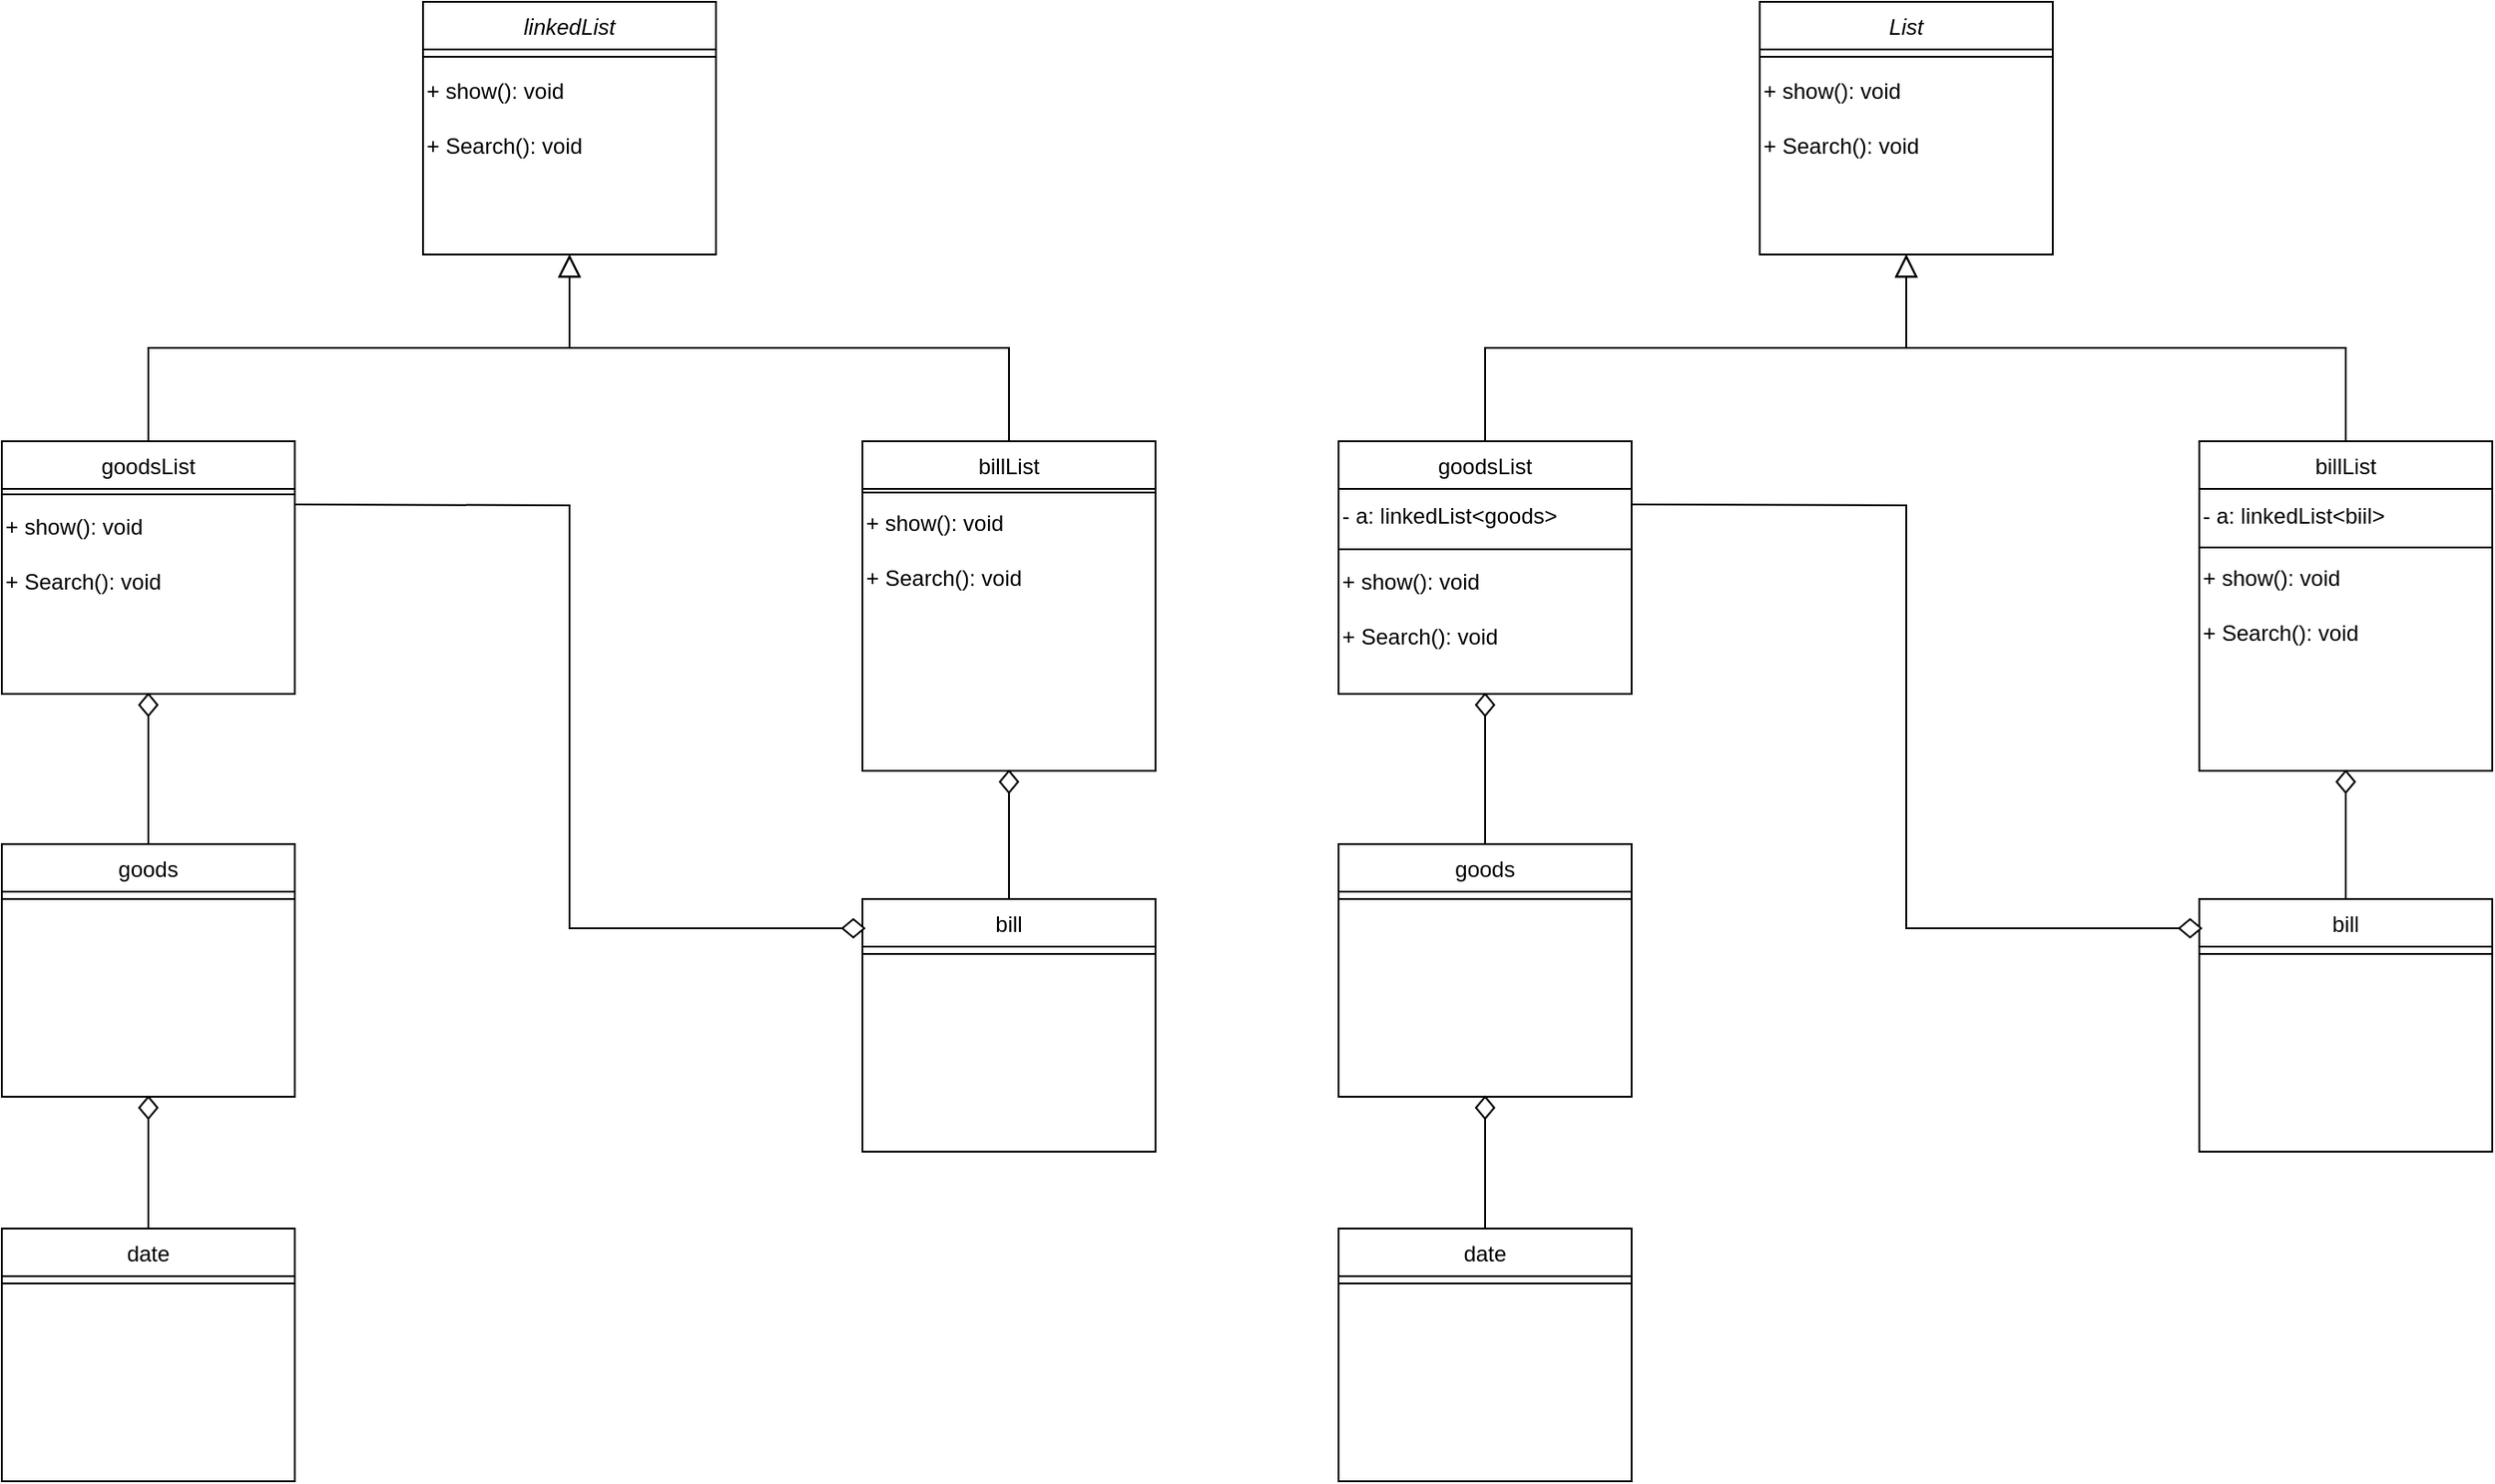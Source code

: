 <mxfile version="20.6.0" type="github">
  <diagram id="C5RBs43oDa-KdzZeNtuy" name="Page-1">
    <mxGraphModel dx="2035" dy="663" grid="1" gridSize="10" guides="1" tooltips="1" connect="1" arrows="1" fold="1" page="1" pageScale="1" pageWidth="827" pageHeight="1169" math="0" shadow="0">
      <root>
        <mxCell id="WIyWlLk6GJQsqaUBKTNV-0" />
        <mxCell id="WIyWlLk6GJQsqaUBKTNV-1" parent="WIyWlLk6GJQsqaUBKTNV-0" />
        <mxCell id="zkfFHV4jXpPFQw0GAbJ--0" value="List" style="swimlane;fontStyle=2;align=center;verticalAlign=top;childLayout=stackLayout;horizontal=1;startSize=26;horizontalStack=0;resizeParent=1;resizeLast=0;collapsible=1;marginBottom=0;rounded=0;shadow=0;strokeWidth=1;" parent="WIyWlLk6GJQsqaUBKTNV-1" vertex="1">
          <mxGeometry x="220" y="120" width="160" height="138" as="geometry">
            <mxRectangle x="230" y="140" width="160" height="26" as="alternateBounds" />
          </mxGeometry>
        </mxCell>
        <mxCell id="zkfFHV4jXpPFQw0GAbJ--4" value="" style="line;html=1;strokeWidth=1;align=left;verticalAlign=middle;spacingTop=-1;spacingLeft=3;spacingRight=3;rotatable=0;labelPosition=right;points=[];portConstraint=eastwest;" parent="zkfFHV4jXpPFQw0GAbJ--0" vertex="1">
          <mxGeometry y="26" width="160" height="8" as="geometry" />
        </mxCell>
        <mxCell id="1ag-65yC-xZQ9Hd99v2W-36" value="+ show(): void" style="text;html=1;align=left;verticalAlign=middle;resizable=0;points=[];autosize=1;strokeColor=none;fillColor=none;" vertex="1" parent="zkfFHV4jXpPFQw0GAbJ--0">
          <mxGeometry y="34" width="160" height="30" as="geometry" />
        </mxCell>
        <mxCell id="1ag-65yC-xZQ9Hd99v2W-44" value="+ Search(): void" style="text;html=1;align=left;verticalAlign=middle;resizable=0;points=[];autosize=1;strokeColor=none;fillColor=none;" vertex="1" parent="zkfFHV4jXpPFQw0GAbJ--0">
          <mxGeometry y="64" width="160" height="30" as="geometry" />
        </mxCell>
        <mxCell id="zkfFHV4jXpPFQw0GAbJ--6" value="goodsList" style="swimlane;fontStyle=0;align=center;verticalAlign=top;childLayout=stackLayout;horizontal=1;startSize=26;horizontalStack=0;resizeParent=1;resizeLast=0;collapsible=1;marginBottom=0;rounded=0;shadow=0;strokeWidth=1;" parent="WIyWlLk6GJQsqaUBKTNV-1" vertex="1">
          <mxGeometry x="-10" y="360" width="160" height="138" as="geometry">
            <mxRectangle x="130" y="380" width="160" height="26" as="alternateBounds" />
          </mxGeometry>
        </mxCell>
        <mxCell id="1ag-65yC-xZQ9Hd99v2W-32" value="- a: linkedList&amp;lt;goods&amp;gt;" style="text;html=1;align=left;verticalAlign=middle;resizable=0;points=[];autosize=1;strokeColor=none;fillColor=none;" vertex="1" parent="zkfFHV4jXpPFQw0GAbJ--6">
          <mxGeometry y="26" width="160" height="30" as="geometry" />
        </mxCell>
        <mxCell id="zkfFHV4jXpPFQw0GAbJ--9" value="" style="line;html=1;strokeWidth=1;align=left;verticalAlign=middle;spacingTop=-1;spacingLeft=3;spacingRight=3;rotatable=0;labelPosition=right;points=[];portConstraint=eastwest;" parent="zkfFHV4jXpPFQw0GAbJ--6" vertex="1">
          <mxGeometry y="56" width="160" height="6" as="geometry" />
        </mxCell>
        <mxCell id="1ag-65yC-xZQ9Hd99v2W-45" value="+ show(): void" style="text;html=1;align=left;verticalAlign=middle;resizable=0;points=[];autosize=1;strokeColor=none;fillColor=none;" vertex="1" parent="zkfFHV4jXpPFQw0GAbJ--6">
          <mxGeometry y="62" width="160" height="30" as="geometry" />
        </mxCell>
        <mxCell id="1ag-65yC-xZQ9Hd99v2W-48" value="+ Search(): void" style="text;html=1;align=left;verticalAlign=middle;resizable=0;points=[];autosize=1;strokeColor=none;fillColor=none;" vertex="1" parent="zkfFHV4jXpPFQw0GAbJ--6">
          <mxGeometry y="92" width="160" height="30" as="geometry" />
        </mxCell>
        <mxCell id="zkfFHV4jXpPFQw0GAbJ--12" value="" style="endArrow=block;endSize=10;endFill=0;shadow=0;strokeWidth=1;rounded=0;edgeStyle=elbowEdgeStyle;elbow=vertical;" parent="WIyWlLk6GJQsqaUBKTNV-1" source="zkfFHV4jXpPFQw0GAbJ--6" target="zkfFHV4jXpPFQw0GAbJ--0" edge="1">
          <mxGeometry width="160" relative="1" as="geometry">
            <mxPoint x="200" y="203" as="sourcePoint" />
            <mxPoint x="200" y="203" as="targetPoint" />
          </mxGeometry>
        </mxCell>
        <mxCell id="zkfFHV4jXpPFQw0GAbJ--13" value="billList" style="swimlane;fontStyle=0;align=center;verticalAlign=top;childLayout=stackLayout;horizontal=1;startSize=26;horizontalStack=0;resizeParent=1;resizeLast=0;collapsible=1;marginBottom=0;rounded=0;shadow=0;strokeWidth=1;" parent="WIyWlLk6GJQsqaUBKTNV-1" vertex="1">
          <mxGeometry x="460" y="360" width="160" height="180" as="geometry">
            <mxRectangle x="340" y="380" width="170" height="26" as="alternateBounds" />
          </mxGeometry>
        </mxCell>
        <mxCell id="1ag-65yC-xZQ9Hd99v2W-33" value="- a: linkedList&amp;lt;biil&amp;gt;" style="text;html=1;align=left;verticalAlign=middle;resizable=0;points=[];autosize=1;strokeColor=none;fillColor=none;" vertex="1" parent="zkfFHV4jXpPFQw0GAbJ--13">
          <mxGeometry y="26" width="160" height="30" as="geometry" />
        </mxCell>
        <mxCell id="zkfFHV4jXpPFQw0GAbJ--15" value="" style="line;html=1;strokeWidth=1;align=left;verticalAlign=middle;spacingTop=-1;spacingLeft=3;spacingRight=3;rotatable=0;labelPosition=right;points=[];portConstraint=eastwest;" parent="zkfFHV4jXpPFQw0GAbJ--13" vertex="1">
          <mxGeometry y="56" width="160" height="4" as="geometry" />
        </mxCell>
        <mxCell id="1ag-65yC-xZQ9Hd99v2W-46" value="+ show(): void" style="text;html=1;align=left;verticalAlign=middle;resizable=0;points=[];autosize=1;strokeColor=none;fillColor=none;" vertex="1" parent="zkfFHV4jXpPFQw0GAbJ--13">
          <mxGeometry y="60" width="160" height="30" as="geometry" />
        </mxCell>
        <mxCell id="1ag-65yC-xZQ9Hd99v2W-47" value="+ Search(): void" style="text;html=1;align=left;verticalAlign=middle;resizable=0;points=[];autosize=1;strokeColor=none;fillColor=none;" vertex="1" parent="zkfFHV4jXpPFQw0GAbJ--13">
          <mxGeometry y="90" width="160" height="30" as="geometry" />
        </mxCell>
        <mxCell id="zkfFHV4jXpPFQw0GAbJ--16" value="" style="endArrow=block;endSize=10;endFill=0;shadow=0;strokeWidth=1;rounded=0;edgeStyle=elbowEdgeStyle;elbow=vertical;" parent="WIyWlLk6GJQsqaUBKTNV-1" source="zkfFHV4jXpPFQw0GAbJ--13" target="zkfFHV4jXpPFQw0GAbJ--0" edge="1">
          <mxGeometry width="160" relative="1" as="geometry">
            <mxPoint x="210" y="373" as="sourcePoint" />
            <mxPoint x="310" y="271" as="targetPoint" />
          </mxGeometry>
        </mxCell>
        <mxCell id="1ag-65yC-xZQ9Hd99v2W-1" value="goods" style="swimlane;fontStyle=0;align=center;verticalAlign=top;childLayout=stackLayout;horizontal=1;startSize=26;horizontalStack=0;resizeParent=1;resizeLast=0;collapsible=1;marginBottom=0;rounded=0;shadow=0;strokeWidth=1;" vertex="1" parent="WIyWlLk6GJQsqaUBKTNV-1">
          <mxGeometry x="-10" y="580" width="160" height="138" as="geometry">
            <mxRectangle x="130" y="380" width="160" height="26" as="alternateBounds" />
          </mxGeometry>
        </mxCell>
        <mxCell id="1ag-65yC-xZQ9Hd99v2W-2" value="" style="line;html=1;strokeWidth=1;align=left;verticalAlign=middle;spacingTop=-1;spacingLeft=3;spacingRight=3;rotatable=0;labelPosition=right;points=[];portConstraint=eastwest;" vertex="1" parent="1ag-65yC-xZQ9Hd99v2W-1">
          <mxGeometry y="26" width="160" height="8" as="geometry" />
        </mxCell>
        <mxCell id="1ag-65yC-xZQ9Hd99v2W-3" value="bill" style="swimlane;fontStyle=0;align=center;verticalAlign=top;childLayout=stackLayout;horizontal=1;startSize=26;horizontalStack=0;resizeParent=1;resizeLast=0;collapsible=1;marginBottom=0;rounded=0;shadow=0;strokeWidth=1;" vertex="1" parent="WIyWlLk6GJQsqaUBKTNV-1">
          <mxGeometry x="460" y="610" width="160" height="138" as="geometry">
            <mxRectangle x="130" y="380" width="160" height="26" as="alternateBounds" />
          </mxGeometry>
        </mxCell>
        <mxCell id="1ag-65yC-xZQ9Hd99v2W-4" value="" style="line;html=1;strokeWidth=1;align=left;verticalAlign=middle;spacingTop=-1;spacingLeft=3;spacingRight=3;rotatable=0;labelPosition=right;points=[];portConstraint=eastwest;" vertex="1" parent="1ag-65yC-xZQ9Hd99v2W-3">
          <mxGeometry y="26" width="160" height="8" as="geometry" />
        </mxCell>
        <mxCell id="1ag-65yC-xZQ9Hd99v2W-17" value="" style="rhombus;whiteSpace=wrap;html=1;" vertex="1" parent="WIyWlLk6GJQsqaUBKTNV-1">
          <mxGeometry x="65" y="498" width="10" height="12" as="geometry" />
        </mxCell>
        <mxCell id="1ag-65yC-xZQ9Hd99v2W-19" value="" style="endArrow=none;html=1;rounded=0;exitX=0.5;exitY=0;exitDx=0;exitDy=0;" edge="1" parent="WIyWlLk6GJQsqaUBKTNV-1" source="1ag-65yC-xZQ9Hd99v2W-1">
          <mxGeometry width="50" height="50" relative="1" as="geometry">
            <mxPoint x="20" y="540" as="sourcePoint" />
            <mxPoint x="70" y="520" as="targetPoint" />
            <Array as="points">
              <mxPoint x="70" y="520" />
              <mxPoint x="70" y="510" />
            </Array>
          </mxGeometry>
        </mxCell>
        <mxCell id="1ag-65yC-xZQ9Hd99v2W-22" value="" style="rhombus;whiteSpace=wrap;html=1;" vertex="1" parent="WIyWlLk6GJQsqaUBKTNV-1">
          <mxGeometry x="535" y="540" width="10" height="12" as="geometry" />
        </mxCell>
        <mxCell id="1ag-65yC-xZQ9Hd99v2W-23" value="" style="edgeStyle=orthogonalEdgeStyle;rounded=0;orthogonalLoop=1;jettySize=auto;html=1;exitX=0.5;exitY=0;exitDx=0;exitDy=0;entryX=0.5;entryY=1;entryDx=0;entryDy=0;endArrow=none;" edge="1" parent="WIyWlLk6GJQsqaUBKTNV-1" source="1ag-65yC-xZQ9Hd99v2W-3" target="1ag-65yC-xZQ9Hd99v2W-22">
          <mxGeometry relative="1" as="geometry">
            <mxPoint x="540" y="516" as="sourcePoint" />
            <mxPoint x="540" y="430" as="targetPoint" />
          </mxGeometry>
        </mxCell>
        <mxCell id="1ag-65yC-xZQ9Hd99v2W-25" value="" style="rhombus;whiteSpace=wrap;html=1;rotation=-90;" vertex="1" parent="WIyWlLk6GJQsqaUBKTNV-1">
          <mxGeometry x="450" y="620" width="10" height="12" as="geometry" />
        </mxCell>
        <mxCell id="1ag-65yC-xZQ9Hd99v2W-31" value="" style="endArrow=none;html=1;rounded=0;entryX=0.5;entryY=0;entryDx=0;entryDy=0;exitX=1;exitY=0.25;exitDx=0;exitDy=0;" edge="1" parent="WIyWlLk6GJQsqaUBKTNV-1" source="zkfFHV4jXpPFQw0GAbJ--6" target="1ag-65yC-xZQ9Hd99v2W-25">
          <mxGeometry width="50" height="50" relative="1" as="geometry">
            <mxPoint x="330" y="480" as="sourcePoint" />
            <mxPoint x="380" y="430" as="targetPoint" />
            <Array as="points">
              <mxPoint x="300" y="395" />
              <mxPoint x="300" y="536" />
              <mxPoint x="300" y="626" />
            </Array>
          </mxGeometry>
        </mxCell>
        <mxCell id="1ag-65yC-xZQ9Hd99v2W-37" value="date" style="swimlane;fontStyle=0;align=center;verticalAlign=top;childLayout=stackLayout;horizontal=1;startSize=26;horizontalStack=0;resizeParent=1;resizeLast=0;collapsible=1;marginBottom=0;rounded=0;shadow=0;strokeWidth=1;" vertex="1" parent="WIyWlLk6GJQsqaUBKTNV-1">
          <mxGeometry x="-10" y="790" width="160" height="138" as="geometry">
            <mxRectangle x="130" y="380" width="160" height="26" as="alternateBounds" />
          </mxGeometry>
        </mxCell>
        <mxCell id="1ag-65yC-xZQ9Hd99v2W-38" value="" style="line;html=1;strokeWidth=1;align=left;verticalAlign=middle;spacingTop=-1;spacingLeft=3;spacingRight=3;rotatable=0;labelPosition=right;points=[];portConstraint=eastwest;" vertex="1" parent="1ag-65yC-xZQ9Hd99v2W-37">
          <mxGeometry y="26" width="160" height="8" as="geometry" />
        </mxCell>
        <mxCell id="1ag-65yC-xZQ9Hd99v2W-39" value="" style="rhombus;whiteSpace=wrap;html=1;" vertex="1" parent="WIyWlLk6GJQsqaUBKTNV-1">
          <mxGeometry x="65" y="718" width="10" height="12" as="geometry" />
        </mxCell>
        <mxCell id="1ag-65yC-xZQ9Hd99v2W-40" value="" style="endArrow=none;html=1;rounded=0;exitX=0.5;exitY=0;exitDx=0;exitDy=0;" edge="1" parent="WIyWlLk6GJQsqaUBKTNV-1" source="1ag-65yC-xZQ9Hd99v2W-37">
          <mxGeometry width="50" height="50" relative="1" as="geometry">
            <mxPoint x="70" y="800" as="sourcePoint" />
            <mxPoint x="70" y="740" as="targetPoint" />
            <Array as="points">
              <mxPoint x="70" y="740" />
              <mxPoint x="70" y="730" />
            </Array>
          </mxGeometry>
        </mxCell>
        <mxCell id="1ag-65yC-xZQ9Hd99v2W-49" value="linkedList" style="swimlane;fontStyle=2;align=center;verticalAlign=top;childLayout=stackLayout;horizontal=1;startSize=26;horizontalStack=0;resizeParent=1;resizeLast=0;collapsible=1;marginBottom=0;rounded=0;shadow=0;strokeWidth=1;" vertex="1" parent="WIyWlLk6GJQsqaUBKTNV-1">
          <mxGeometry x="-510" y="120" width="160" height="138" as="geometry">
            <mxRectangle x="230" y="140" width="160" height="26" as="alternateBounds" />
          </mxGeometry>
        </mxCell>
        <mxCell id="1ag-65yC-xZQ9Hd99v2W-50" value="" style="line;html=1;strokeWidth=1;align=left;verticalAlign=middle;spacingTop=-1;spacingLeft=3;spacingRight=3;rotatable=0;labelPosition=right;points=[];portConstraint=eastwest;" vertex="1" parent="1ag-65yC-xZQ9Hd99v2W-49">
          <mxGeometry y="26" width="160" height="8" as="geometry" />
        </mxCell>
        <mxCell id="1ag-65yC-xZQ9Hd99v2W-51" value="+ show(): void" style="text;html=1;align=left;verticalAlign=middle;resizable=0;points=[];autosize=1;strokeColor=none;fillColor=none;" vertex="1" parent="1ag-65yC-xZQ9Hd99v2W-49">
          <mxGeometry y="34" width="160" height="30" as="geometry" />
        </mxCell>
        <mxCell id="1ag-65yC-xZQ9Hd99v2W-52" value="+ Search(): void" style="text;html=1;align=left;verticalAlign=middle;resizable=0;points=[];autosize=1;strokeColor=none;fillColor=none;" vertex="1" parent="1ag-65yC-xZQ9Hd99v2W-49">
          <mxGeometry y="64" width="160" height="30" as="geometry" />
        </mxCell>
        <mxCell id="1ag-65yC-xZQ9Hd99v2W-53" value="goodsList" style="swimlane;fontStyle=0;align=center;verticalAlign=top;childLayout=stackLayout;horizontal=1;startSize=26;horizontalStack=0;resizeParent=1;resizeLast=0;collapsible=1;marginBottom=0;rounded=0;shadow=0;strokeWidth=1;" vertex="1" parent="WIyWlLk6GJQsqaUBKTNV-1">
          <mxGeometry x="-740" y="360" width="160" height="138" as="geometry">
            <mxRectangle x="130" y="380" width="160" height="26" as="alternateBounds" />
          </mxGeometry>
        </mxCell>
        <mxCell id="1ag-65yC-xZQ9Hd99v2W-55" value="" style="line;html=1;strokeWidth=1;align=left;verticalAlign=middle;spacingTop=-1;spacingLeft=3;spacingRight=3;rotatable=0;labelPosition=right;points=[];portConstraint=eastwest;" vertex="1" parent="1ag-65yC-xZQ9Hd99v2W-53">
          <mxGeometry y="26" width="160" height="6" as="geometry" />
        </mxCell>
        <mxCell id="1ag-65yC-xZQ9Hd99v2W-56" value="+ show(): void" style="text;html=1;align=left;verticalAlign=middle;resizable=0;points=[];autosize=1;strokeColor=none;fillColor=none;" vertex="1" parent="1ag-65yC-xZQ9Hd99v2W-53">
          <mxGeometry y="32" width="160" height="30" as="geometry" />
        </mxCell>
        <mxCell id="1ag-65yC-xZQ9Hd99v2W-57" value="+ Search(): void" style="text;html=1;align=left;verticalAlign=middle;resizable=0;points=[];autosize=1;strokeColor=none;fillColor=none;" vertex="1" parent="1ag-65yC-xZQ9Hd99v2W-53">
          <mxGeometry y="62" width="160" height="30" as="geometry" />
        </mxCell>
        <mxCell id="1ag-65yC-xZQ9Hd99v2W-58" value="" style="endArrow=block;endSize=10;endFill=0;shadow=0;strokeWidth=1;rounded=0;edgeStyle=elbowEdgeStyle;elbow=vertical;" edge="1" parent="WIyWlLk6GJQsqaUBKTNV-1" source="1ag-65yC-xZQ9Hd99v2W-53" target="1ag-65yC-xZQ9Hd99v2W-49">
          <mxGeometry width="160" relative="1" as="geometry">
            <mxPoint x="-530" y="203" as="sourcePoint" />
            <mxPoint x="-530" y="203" as="targetPoint" />
          </mxGeometry>
        </mxCell>
        <mxCell id="1ag-65yC-xZQ9Hd99v2W-59" value="billList" style="swimlane;fontStyle=0;align=center;verticalAlign=top;childLayout=stackLayout;horizontal=1;startSize=26;horizontalStack=0;resizeParent=1;resizeLast=0;collapsible=1;marginBottom=0;rounded=0;shadow=0;strokeWidth=1;" vertex="1" parent="WIyWlLk6GJQsqaUBKTNV-1">
          <mxGeometry x="-270" y="360" width="160" height="180" as="geometry">
            <mxRectangle x="340" y="380" width="170" height="26" as="alternateBounds" />
          </mxGeometry>
        </mxCell>
        <mxCell id="1ag-65yC-xZQ9Hd99v2W-61" value="" style="line;html=1;strokeWidth=1;align=left;verticalAlign=middle;spacingTop=-1;spacingLeft=3;spacingRight=3;rotatable=0;labelPosition=right;points=[];portConstraint=eastwest;" vertex="1" parent="1ag-65yC-xZQ9Hd99v2W-59">
          <mxGeometry y="26" width="160" height="4" as="geometry" />
        </mxCell>
        <mxCell id="1ag-65yC-xZQ9Hd99v2W-62" value="+ show(): void" style="text;html=1;align=left;verticalAlign=middle;resizable=0;points=[];autosize=1;strokeColor=none;fillColor=none;" vertex="1" parent="1ag-65yC-xZQ9Hd99v2W-59">
          <mxGeometry y="30" width="160" height="30" as="geometry" />
        </mxCell>
        <mxCell id="1ag-65yC-xZQ9Hd99v2W-63" value="+ Search(): void" style="text;html=1;align=left;verticalAlign=middle;resizable=0;points=[];autosize=1;strokeColor=none;fillColor=none;" vertex="1" parent="1ag-65yC-xZQ9Hd99v2W-59">
          <mxGeometry y="60" width="160" height="30" as="geometry" />
        </mxCell>
        <mxCell id="1ag-65yC-xZQ9Hd99v2W-64" value="" style="endArrow=block;endSize=10;endFill=0;shadow=0;strokeWidth=1;rounded=0;edgeStyle=elbowEdgeStyle;elbow=vertical;" edge="1" parent="WIyWlLk6GJQsqaUBKTNV-1" source="1ag-65yC-xZQ9Hd99v2W-59" target="1ag-65yC-xZQ9Hd99v2W-49">
          <mxGeometry width="160" relative="1" as="geometry">
            <mxPoint x="-520" y="373" as="sourcePoint" />
            <mxPoint x="-420" y="271" as="targetPoint" />
          </mxGeometry>
        </mxCell>
        <mxCell id="1ag-65yC-xZQ9Hd99v2W-65" value="goods" style="swimlane;fontStyle=0;align=center;verticalAlign=top;childLayout=stackLayout;horizontal=1;startSize=26;horizontalStack=0;resizeParent=1;resizeLast=0;collapsible=1;marginBottom=0;rounded=0;shadow=0;strokeWidth=1;" vertex="1" parent="WIyWlLk6GJQsqaUBKTNV-1">
          <mxGeometry x="-740" y="580" width="160" height="138" as="geometry">
            <mxRectangle x="130" y="380" width="160" height="26" as="alternateBounds" />
          </mxGeometry>
        </mxCell>
        <mxCell id="1ag-65yC-xZQ9Hd99v2W-66" value="" style="line;html=1;strokeWidth=1;align=left;verticalAlign=middle;spacingTop=-1;spacingLeft=3;spacingRight=3;rotatable=0;labelPosition=right;points=[];portConstraint=eastwest;" vertex="1" parent="1ag-65yC-xZQ9Hd99v2W-65">
          <mxGeometry y="26" width="160" height="8" as="geometry" />
        </mxCell>
        <mxCell id="1ag-65yC-xZQ9Hd99v2W-67" value="bill" style="swimlane;fontStyle=0;align=center;verticalAlign=top;childLayout=stackLayout;horizontal=1;startSize=26;horizontalStack=0;resizeParent=1;resizeLast=0;collapsible=1;marginBottom=0;rounded=0;shadow=0;strokeWidth=1;" vertex="1" parent="WIyWlLk6GJQsqaUBKTNV-1">
          <mxGeometry x="-270" y="610" width="160" height="138" as="geometry">
            <mxRectangle x="130" y="380" width="160" height="26" as="alternateBounds" />
          </mxGeometry>
        </mxCell>
        <mxCell id="1ag-65yC-xZQ9Hd99v2W-68" value="" style="line;html=1;strokeWidth=1;align=left;verticalAlign=middle;spacingTop=-1;spacingLeft=3;spacingRight=3;rotatable=0;labelPosition=right;points=[];portConstraint=eastwest;" vertex="1" parent="1ag-65yC-xZQ9Hd99v2W-67">
          <mxGeometry y="26" width="160" height="8" as="geometry" />
        </mxCell>
        <mxCell id="1ag-65yC-xZQ9Hd99v2W-69" value="" style="rhombus;whiteSpace=wrap;html=1;" vertex="1" parent="WIyWlLk6GJQsqaUBKTNV-1">
          <mxGeometry x="-665" y="498" width="10" height="12" as="geometry" />
        </mxCell>
        <mxCell id="1ag-65yC-xZQ9Hd99v2W-70" value="" style="endArrow=none;html=1;rounded=0;exitX=0.5;exitY=0;exitDx=0;exitDy=0;" edge="1" parent="WIyWlLk6GJQsqaUBKTNV-1" source="1ag-65yC-xZQ9Hd99v2W-65">
          <mxGeometry width="50" height="50" relative="1" as="geometry">
            <mxPoint x="-710" y="540" as="sourcePoint" />
            <mxPoint x="-660" y="520" as="targetPoint" />
            <Array as="points">
              <mxPoint x="-660" y="520" />
              <mxPoint x="-660" y="510" />
            </Array>
          </mxGeometry>
        </mxCell>
        <mxCell id="1ag-65yC-xZQ9Hd99v2W-71" value="" style="rhombus;whiteSpace=wrap;html=1;" vertex="1" parent="WIyWlLk6GJQsqaUBKTNV-1">
          <mxGeometry x="-195" y="540" width="10" height="12" as="geometry" />
        </mxCell>
        <mxCell id="1ag-65yC-xZQ9Hd99v2W-72" value="" style="edgeStyle=orthogonalEdgeStyle;rounded=0;orthogonalLoop=1;jettySize=auto;html=1;exitX=0.5;exitY=0;exitDx=0;exitDy=0;entryX=0.5;entryY=1;entryDx=0;entryDy=0;endArrow=none;" edge="1" parent="WIyWlLk6GJQsqaUBKTNV-1" source="1ag-65yC-xZQ9Hd99v2W-67" target="1ag-65yC-xZQ9Hd99v2W-71">
          <mxGeometry relative="1" as="geometry">
            <mxPoint x="-190" y="516" as="sourcePoint" />
            <mxPoint x="-190" y="430" as="targetPoint" />
          </mxGeometry>
        </mxCell>
        <mxCell id="1ag-65yC-xZQ9Hd99v2W-73" value="" style="rhombus;whiteSpace=wrap;html=1;rotation=-90;" vertex="1" parent="WIyWlLk6GJQsqaUBKTNV-1">
          <mxGeometry x="-280" y="620" width="10" height="12" as="geometry" />
        </mxCell>
        <mxCell id="1ag-65yC-xZQ9Hd99v2W-74" value="" style="endArrow=none;html=1;rounded=0;entryX=0.5;entryY=0;entryDx=0;entryDy=0;exitX=1;exitY=0.25;exitDx=0;exitDy=0;" edge="1" parent="WIyWlLk6GJQsqaUBKTNV-1" source="1ag-65yC-xZQ9Hd99v2W-53" target="1ag-65yC-xZQ9Hd99v2W-73">
          <mxGeometry width="50" height="50" relative="1" as="geometry">
            <mxPoint x="-400" y="480" as="sourcePoint" />
            <mxPoint x="-350" y="430" as="targetPoint" />
            <Array as="points">
              <mxPoint x="-430" y="395" />
              <mxPoint x="-430" y="536" />
              <mxPoint x="-430" y="626" />
            </Array>
          </mxGeometry>
        </mxCell>
        <mxCell id="1ag-65yC-xZQ9Hd99v2W-75" value="date" style="swimlane;fontStyle=0;align=center;verticalAlign=top;childLayout=stackLayout;horizontal=1;startSize=26;horizontalStack=0;resizeParent=1;resizeLast=0;collapsible=1;marginBottom=0;rounded=0;shadow=0;strokeWidth=1;" vertex="1" parent="WIyWlLk6GJQsqaUBKTNV-1">
          <mxGeometry x="-740" y="790" width="160" height="138" as="geometry">
            <mxRectangle x="130" y="380" width="160" height="26" as="alternateBounds" />
          </mxGeometry>
        </mxCell>
        <mxCell id="1ag-65yC-xZQ9Hd99v2W-76" value="" style="line;html=1;strokeWidth=1;align=left;verticalAlign=middle;spacingTop=-1;spacingLeft=3;spacingRight=3;rotatable=0;labelPosition=right;points=[];portConstraint=eastwest;" vertex="1" parent="1ag-65yC-xZQ9Hd99v2W-75">
          <mxGeometry y="26" width="160" height="8" as="geometry" />
        </mxCell>
        <mxCell id="1ag-65yC-xZQ9Hd99v2W-77" value="" style="rhombus;whiteSpace=wrap;html=1;" vertex="1" parent="WIyWlLk6GJQsqaUBKTNV-1">
          <mxGeometry x="-665" y="718" width="10" height="12" as="geometry" />
        </mxCell>
        <mxCell id="1ag-65yC-xZQ9Hd99v2W-78" value="" style="endArrow=none;html=1;rounded=0;exitX=0.5;exitY=0;exitDx=0;exitDy=0;" edge="1" parent="WIyWlLk6GJQsqaUBKTNV-1" source="1ag-65yC-xZQ9Hd99v2W-75">
          <mxGeometry width="50" height="50" relative="1" as="geometry">
            <mxPoint x="-660" y="800" as="sourcePoint" />
            <mxPoint x="-660" y="740" as="targetPoint" />
            <Array as="points">
              <mxPoint x="-660" y="740" />
              <mxPoint x="-660" y="730" />
            </Array>
          </mxGeometry>
        </mxCell>
      </root>
    </mxGraphModel>
  </diagram>
</mxfile>
